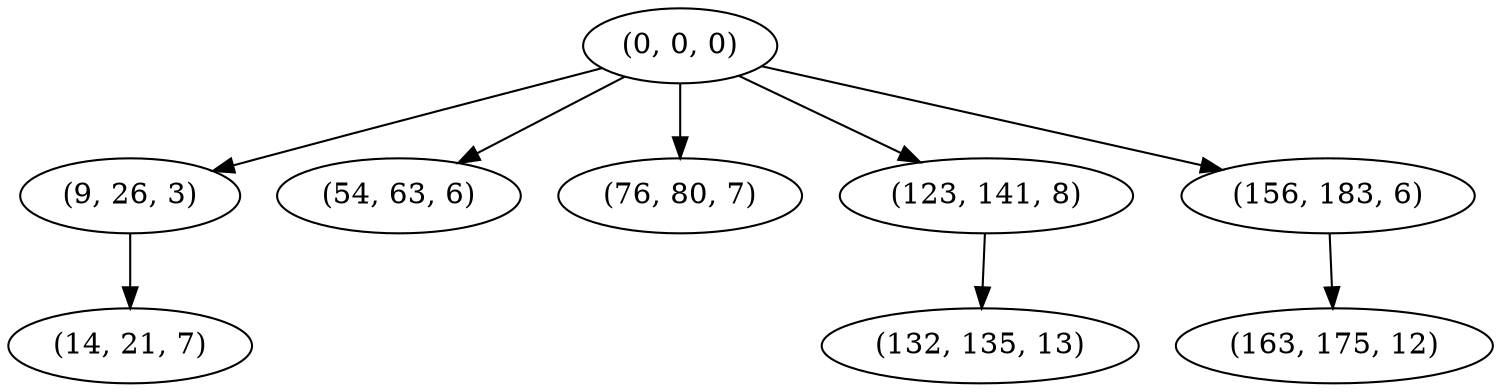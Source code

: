 digraph tree {
    "(0, 0, 0)";
    "(9, 26, 3)";
    "(14, 21, 7)";
    "(54, 63, 6)";
    "(76, 80, 7)";
    "(123, 141, 8)";
    "(132, 135, 13)";
    "(156, 183, 6)";
    "(163, 175, 12)";
    "(0, 0, 0)" -> "(9, 26, 3)";
    "(0, 0, 0)" -> "(54, 63, 6)";
    "(0, 0, 0)" -> "(76, 80, 7)";
    "(0, 0, 0)" -> "(123, 141, 8)";
    "(0, 0, 0)" -> "(156, 183, 6)";
    "(9, 26, 3)" -> "(14, 21, 7)";
    "(123, 141, 8)" -> "(132, 135, 13)";
    "(156, 183, 6)" -> "(163, 175, 12)";
}
